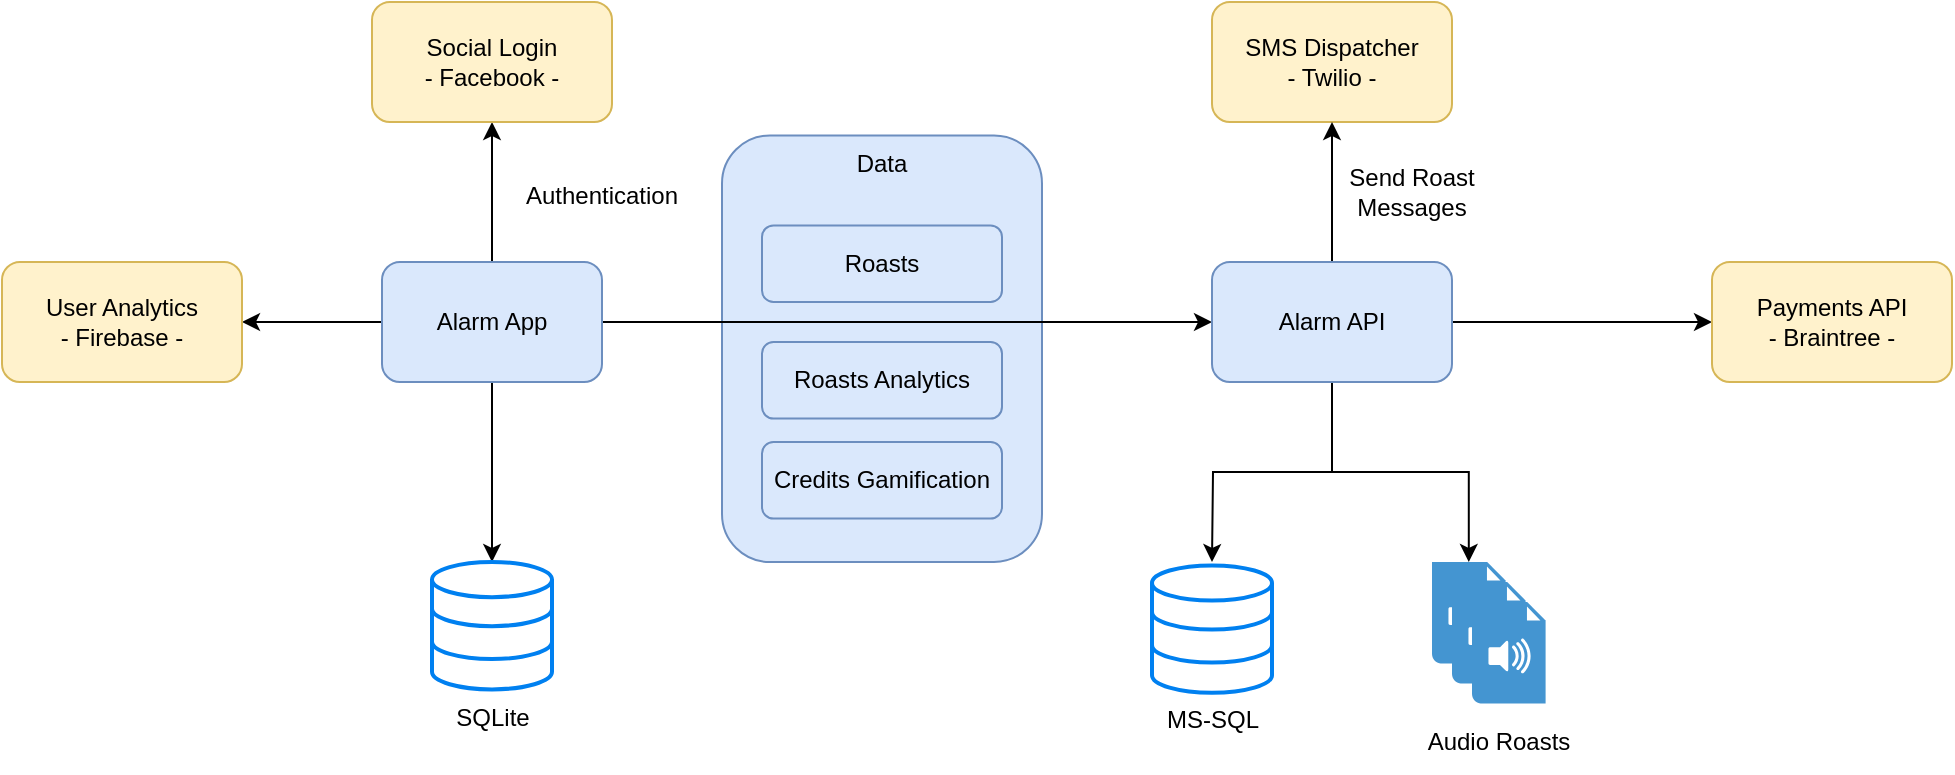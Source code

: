 <mxfile version="16.1.2" type="device"><diagram id="A_Fct_F5Abh9ivGXipLl" name="Page-1"><mxGraphModel dx="1888" dy="649" grid="1" gridSize="10" guides="1" tooltips="1" connect="1" arrows="1" fold="1" page="1" pageScale="1" pageWidth="850" pageHeight="1100" math="0" shadow="0"><root><mxCell id="0"/><mxCell id="1" parent="0"/><mxCell id="bZmW6N8GSM23fIleE7Zp-1" value="Data" style="rounded=1;whiteSpace=wrap;html=1;fillColor=#dae8fc;strokeColor=#6c8ebf;verticalAlign=top;" vertex="1" parent="1"><mxGeometry x="210" y="246.7" width="160" height="213.3" as="geometry"/></mxCell><mxCell id="m0psODVscHF7TCl28H82-5" style="edgeStyle=orthogonalEdgeStyle;rounded=0;orthogonalLoop=1;jettySize=auto;html=1;entryX=0;entryY=0.5;entryDx=0;entryDy=0;" parent="1" source="m0psODVscHF7TCl28H82-1" target="m0psODVscHF7TCl28H82-3" edge="1"><mxGeometry relative="1" as="geometry"><Array as="points"><mxPoint x="340" y="340"/><mxPoint x="340" y="340"/></Array></mxGeometry></mxCell><mxCell id="m0psODVscHF7TCl28H82-38" value="" style="edgeStyle=orthogonalEdgeStyle;rounded=0;orthogonalLoop=1;jettySize=auto;html=1;" parent="1" source="m0psODVscHF7TCl28H82-1" target="m0psODVscHF7TCl28H82-33" edge="1"><mxGeometry relative="1" as="geometry"/></mxCell><mxCell id="m0psODVscHF7TCl28H82-40" style="edgeStyle=orthogonalEdgeStyle;rounded=0;orthogonalLoop=1;jettySize=auto;html=1;" parent="1" source="m0psODVscHF7TCl28H82-1" target="m0psODVscHF7TCl28H82-4" edge="1"><mxGeometry relative="1" as="geometry"/></mxCell><mxCell id="m0psODVscHF7TCl28H82-42" value="" style="edgeStyle=orthogonalEdgeStyle;rounded=0;orthogonalLoop=1;jettySize=auto;html=1;" parent="1" source="m0psODVscHF7TCl28H82-1" target="m0psODVscHF7TCl28H82-25" edge="1"><mxGeometry relative="1" as="geometry"/></mxCell><mxCell id="m0psODVscHF7TCl28H82-1" value="Alarm App" style="rounded=1;whiteSpace=wrap;html=1;fillColor=#dae8fc;strokeColor=#6c8ebf;verticalAlign=middle;" parent="1" vertex="1"><mxGeometry x="40" y="310" width="110" height="60" as="geometry"/></mxCell><mxCell id="m0psODVscHF7TCl28H82-2" value="SMS Dispatcher&lt;br&gt;- Twilio -" style="rounded=1;whiteSpace=wrap;html=1;fillColor=#fff2cc;strokeColor=#d6b656;" parent="1" vertex="1"><mxGeometry x="455" y="180" width="120" height="60" as="geometry"/></mxCell><mxCell id="m0psODVscHF7TCl28H82-8" style="edgeStyle=orthogonalEdgeStyle;rounded=0;orthogonalLoop=1;jettySize=auto;html=1;" parent="1" source="m0psODVscHF7TCl28H82-3" target="m0psODVscHF7TCl28H82-2" edge="1"><mxGeometry relative="1" as="geometry"/></mxCell><mxCell id="m0psODVscHF7TCl28H82-11" style="edgeStyle=orthogonalEdgeStyle;rounded=0;orthogonalLoop=1;jettySize=auto;html=1;entryX=0;entryY=0.5;entryDx=0;entryDy=0;" parent="1" source="m0psODVscHF7TCl28H82-3" target="m0psODVscHF7TCl28H82-9" edge="1"><mxGeometry relative="1" as="geometry"/></mxCell><mxCell id="m0psODVscHF7TCl28H82-28" style="edgeStyle=orthogonalEdgeStyle;rounded=0;orthogonalLoop=1;jettySize=auto;html=1;" parent="1" source="m0psODVscHF7TCl28H82-3" edge="1"><mxGeometry relative="1" as="geometry"><mxPoint x="455" y="460" as="targetPoint"/></mxGeometry></mxCell><mxCell id="m0psODVscHF7TCl28H82-29" style="edgeStyle=orthogonalEdgeStyle;rounded=0;orthogonalLoop=1;jettySize=auto;html=1;" parent="1" source="m0psODVscHF7TCl28H82-3" target="m0psODVscHF7TCl28H82-15" edge="1"><mxGeometry relative="1" as="geometry"/></mxCell><mxCell id="m0psODVscHF7TCl28H82-3" value="Alarm API" style="rounded=1;whiteSpace=wrap;html=1;fillColor=#dae8fc;strokeColor=#6c8ebf;" parent="1" vertex="1"><mxGeometry x="455" y="310" width="120" height="60" as="geometry"/></mxCell><mxCell id="m0psODVscHF7TCl28H82-4" value="Social Login&lt;br&gt;- Facebook -" style="rounded=1;whiteSpace=wrap;html=1;fillColor=#fff2cc;strokeColor=#d6b656;" parent="1" vertex="1"><mxGeometry x="35" y="180" width="120" height="60" as="geometry"/></mxCell><mxCell id="m0psODVscHF7TCl28H82-7" value="Authentication" style="text;html=1;strokeColor=none;fillColor=none;align=center;verticalAlign=middle;whiteSpace=wrap;rounded=0;" parent="1" vertex="1"><mxGeometry x="120" y="261.7" width="60" height="30" as="geometry"/></mxCell><mxCell id="m0psODVscHF7TCl28H82-9" value="Payments API&lt;br&gt;- Braintree -" style="rounded=1;whiteSpace=wrap;html=1;fillColor=#fff2cc;strokeColor=#d6b656;" parent="1" vertex="1"><mxGeometry x="705" y="310" width="120" height="60" as="geometry"/></mxCell><mxCell id="m0psODVscHF7TCl28H82-13" value="Send Roast Messages" style="text;html=1;strokeColor=none;fillColor=none;align=center;verticalAlign=middle;whiteSpace=wrap;rounded=0;" parent="1" vertex="1"><mxGeometry x="515" y="260" width="80" height="30" as="geometry"/></mxCell><mxCell id="m0psODVscHF7TCl28H82-25" value="SQLite" style="html=1;verticalLabelPosition=bottom;align=center;labelBackgroundColor=#ffffff;verticalAlign=top;strokeWidth=2;strokeColor=#0080F0;shadow=0;dashed=0;shape=mxgraph.ios7.icons.data;" parent="1" vertex="1"><mxGeometry x="65" y="460" width="60" height="63.7" as="geometry"/></mxCell><mxCell id="m0psODVscHF7TCl28H82-26" value="MS-SQL" style="html=1;verticalLabelPosition=bottom;align=center;labelBackgroundColor=#ffffff;verticalAlign=top;strokeWidth=2;strokeColor=#0080F0;shadow=0;dashed=0;shape=mxgraph.ios7.icons.data;" parent="1" vertex="1"><mxGeometry x="425" y="461.7" width="60" height="63.7" as="geometry"/></mxCell><mxCell id="m0psODVscHF7TCl28H82-31" value="" style="group" parent="1" vertex="1" connectable="0"><mxGeometry x="555" y="460" width="86.8" height="105.4" as="geometry"/></mxCell><mxCell id="m0psODVscHF7TCl28H82-18" value="" style="group" parent="m0psODVscHF7TCl28H82-31" vertex="1" connectable="0"><mxGeometry x="10" width="56.8" height="70.8" as="geometry"/></mxCell><mxCell id="m0psODVscHF7TCl28H82-15" value="" style="shadow=0;dashed=0;html=1;strokeColor=none;fillColor=#4495D1;labelPosition=center;verticalLabelPosition=bottom;verticalAlign=top;align=center;outlineConnect=0;shape=mxgraph.veeam.audio_file;" parent="m0psODVscHF7TCl28H82-18" vertex="1"><mxGeometry width="36.8" height="50.8" as="geometry"/></mxCell><mxCell id="m0psODVscHF7TCl28H82-30" value="" style="group" parent="m0psODVscHF7TCl28H82-18" vertex="1" connectable="0"><mxGeometry x="10" y="10" width="46.8" height="60.8" as="geometry"/></mxCell><mxCell id="m0psODVscHF7TCl28H82-16" value="" style="shadow=0;dashed=0;html=1;strokeColor=none;fillColor=#4495D1;labelPosition=center;verticalLabelPosition=bottom;verticalAlign=top;align=center;outlineConnect=0;shape=mxgraph.veeam.audio_file;" parent="m0psODVscHF7TCl28H82-30" vertex="1"><mxGeometry width="36.8" height="50.8" as="geometry"/></mxCell><mxCell id="m0psODVscHF7TCl28H82-17" value="" style="shadow=0;dashed=0;html=1;strokeColor=none;fillColor=#4495D1;labelPosition=center;verticalLabelPosition=bottom;verticalAlign=top;align=center;outlineConnect=0;shape=mxgraph.veeam.audio_file;" parent="m0psODVscHF7TCl28H82-30" vertex="1"><mxGeometry x="10" y="10" width="36.8" height="50.8" as="geometry"/></mxCell><mxCell id="m0psODVscHF7TCl28H82-20" value="Audio Roasts" style="text;html=1;strokeColor=none;fillColor=none;align=center;verticalAlign=middle;whiteSpace=wrap;rounded=0;" parent="m0psODVscHF7TCl28H82-31" vertex="1"><mxGeometry y="75.4" width="86.8" height="30" as="geometry"/></mxCell><mxCell id="m0psODVscHF7TCl28H82-33" value="User Analytics &lt;br&gt;- Firebase -" style="rounded=1;whiteSpace=wrap;html=1;fillColor=#fff2cc;strokeColor=#d6b656;" parent="1" vertex="1"><mxGeometry x="-150" y="310" width="120" height="60" as="geometry"/></mxCell><mxCell id="m0psODVscHF7TCl28H82-35" value="Roasts Analytics" style="rounded=1;whiteSpace=wrap;html=1;fillColor=#dae8fc;strokeColor=#6c8ebf;" parent="1" vertex="1"><mxGeometry x="230" y="350" width="120" height="38.3" as="geometry"/></mxCell><mxCell id="m0psODVscHF7TCl28H82-36" value="Credits Gamification" style="rounded=1;whiteSpace=wrap;html=1;fillColor=#dae8fc;strokeColor=#6c8ebf;" parent="1" vertex="1"><mxGeometry x="230" y="400" width="120" height="38.3" as="geometry"/></mxCell><mxCell id="m0psODVscHF7TCl28H82-37" value="Roasts" style="rounded=1;whiteSpace=wrap;html=1;fillColor=#dae8fc;strokeColor=#6c8ebf;" parent="1" vertex="1"><mxGeometry x="230" y="291.7" width="120" height="38.3" as="geometry"/></mxCell></root></mxGraphModel></diagram></mxfile>